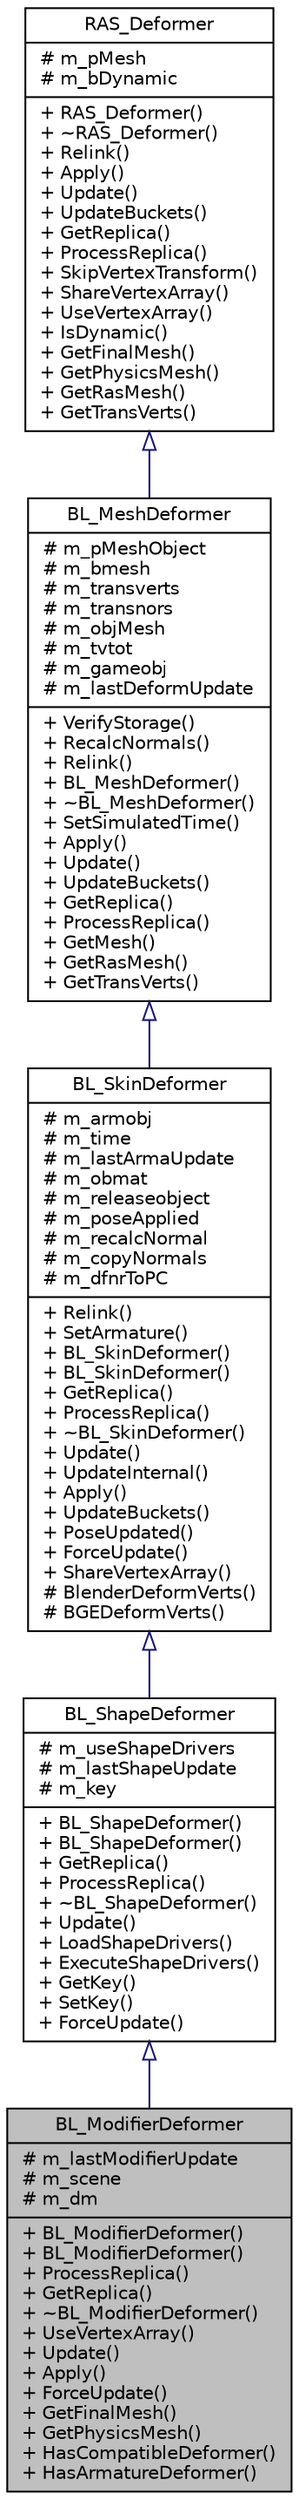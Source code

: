 digraph G
{
  edge [fontname="Helvetica",fontsize="10",labelfontname="Helvetica",labelfontsize="10"];
  node [fontname="Helvetica",fontsize="10",shape=record];
  Node1 [label="{BL_ModifierDeformer\n|# m_lastModifierUpdate\l# m_scene\l# m_dm\l|+ BL_ModifierDeformer()\l+ BL_ModifierDeformer()\l+ ProcessReplica()\l+ GetReplica()\l+ ~BL_ModifierDeformer()\l+ UseVertexArray()\l+ Update()\l+ Apply()\l+ ForceUpdate()\l+ GetFinalMesh()\l+ GetPhysicsMesh()\l+ HasCompatibleDeformer()\l+ HasArmatureDeformer()\l}",height=0.2,width=0.4,color="black", fillcolor="grey75", style="filled" fontcolor="black"];
  Node2 -> Node1 [dir=back,color="midnightblue",fontsize="10",style="solid",arrowtail="empty",fontname="Helvetica"];
  Node2 [label="{BL_ShapeDeformer\n|# m_useShapeDrivers\l# m_lastShapeUpdate\l# m_key\l|+ BL_ShapeDeformer()\l+ BL_ShapeDeformer()\l+ GetReplica()\l+ ProcessReplica()\l+ ~BL_ShapeDeformer()\l+ Update()\l+ LoadShapeDrivers()\l+ ExecuteShapeDrivers()\l+ GetKey()\l+ SetKey()\l+ ForceUpdate()\l}",height=0.2,width=0.4,color="black", fillcolor="white", style="filled",URL="$d6/d12/classBL__ShapeDeformer.html"];
  Node3 -> Node2 [dir=back,color="midnightblue",fontsize="10",style="solid",arrowtail="empty",fontname="Helvetica"];
  Node3 [label="{BL_SkinDeformer\n|# m_armobj\l# m_time\l# m_lastArmaUpdate\l# m_obmat\l# m_releaseobject\l# m_poseApplied\l# m_recalcNormal\l# m_copyNormals\l# m_dfnrToPC\l|+ Relink()\l+ SetArmature()\l+ BL_SkinDeformer()\l+ BL_SkinDeformer()\l+ GetReplica()\l+ ProcessReplica()\l+ ~BL_SkinDeformer()\l+ Update()\l+ UpdateInternal()\l+ Apply()\l+ UpdateBuckets()\l+ PoseUpdated()\l+ ForceUpdate()\l+ ShareVertexArray()\l# BlenderDeformVerts()\l# BGEDeformVerts()\l}",height=0.2,width=0.4,color="black", fillcolor="white", style="filled",URL="$d2/d80/classBL__SkinDeformer.html"];
  Node4 -> Node3 [dir=back,color="midnightblue",fontsize="10",style="solid",arrowtail="empty",fontname="Helvetica"];
  Node4 [label="{BL_MeshDeformer\n|# m_pMeshObject\l# m_bmesh\l# m_transverts\l# m_transnors\l# m_objMesh\l# m_tvtot\l# m_gameobj\l# m_lastDeformUpdate\l|+ VerifyStorage()\l+ RecalcNormals()\l+ Relink()\l+ BL_MeshDeformer()\l+ ~BL_MeshDeformer()\l+ SetSimulatedTime()\l+ Apply()\l+ Update()\l+ UpdateBuckets()\l+ GetReplica()\l+ ProcessReplica()\l+ GetMesh()\l+ GetRasMesh()\l+ GetTransVerts()\l}",height=0.2,width=0.4,color="black", fillcolor="white", style="filled",URL="$d2/dc5/classBL__MeshDeformer.html"];
  Node5 -> Node4 [dir=back,color="midnightblue",fontsize="10",style="solid",arrowtail="empty",fontname="Helvetica"];
  Node5 [label="{RAS_Deformer\n|# m_pMesh\l# m_bDynamic\l|+ RAS_Deformer()\l+ ~RAS_Deformer()\l+ Relink()\l+ Apply()\l+ Update()\l+ UpdateBuckets()\l+ GetReplica()\l+ ProcessReplica()\l+ SkipVertexTransform()\l+ ShareVertexArray()\l+ UseVertexArray()\l+ IsDynamic()\l+ GetFinalMesh()\l+ GetPhysicsMesh()\l+ GetRasMesh()\l+ GetTransVerts()\l}",height=0.2,width=0.4,color="black", fillcolor="white", style="filled",URL="$d7/dc3/classRAS__Deformer.html"];
}
